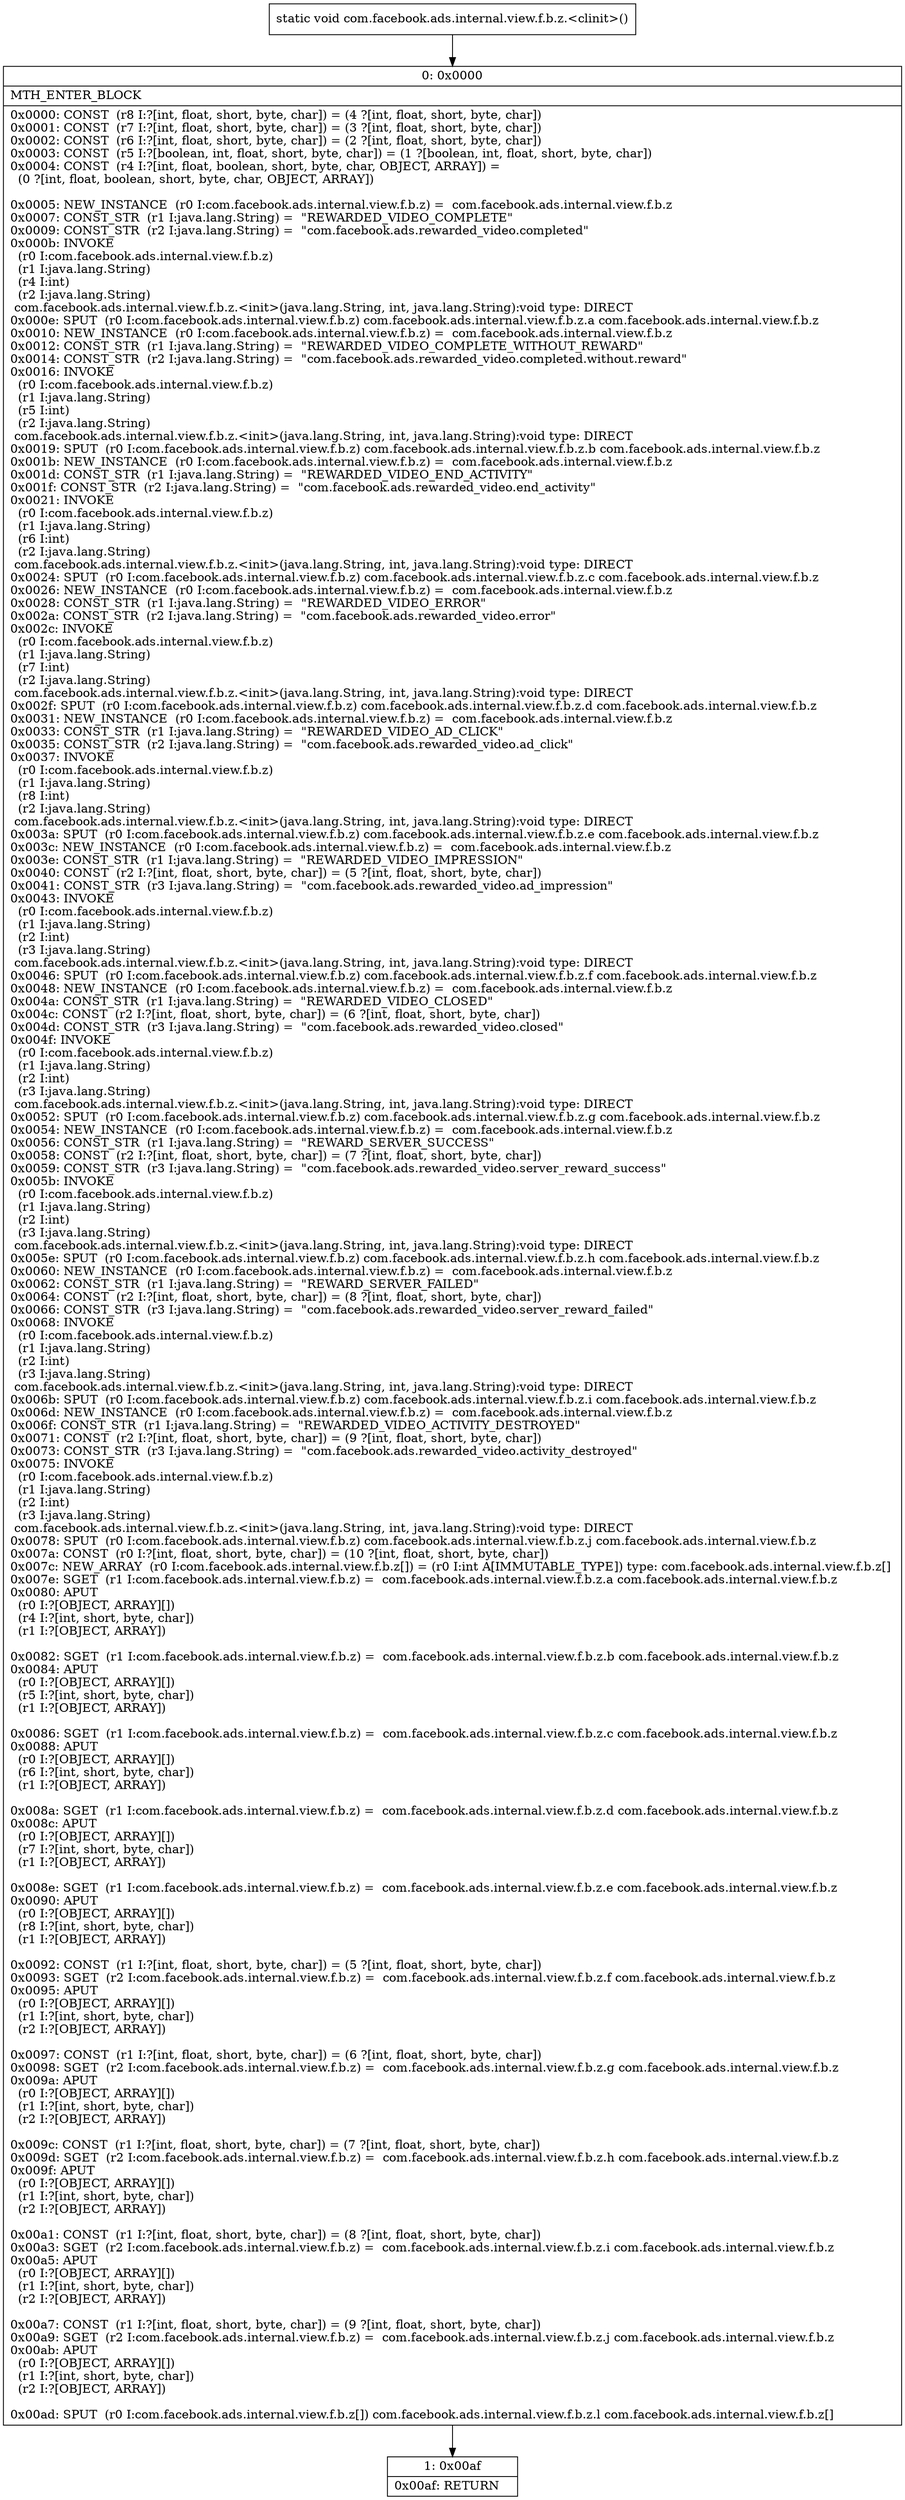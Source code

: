 digraph "CFG forcom.facebook.ads.internal.view.f.b.z.\<clinit\>()V" {
Node_0 [shape=record,label="{0\:\ 0x0000|MTH_ENTER_BLOCK\l|0x0000: CONST  (r8 I:?[int, float, short, byte, char]) = (4 ?[int, float, short, byte, char]) \l0x0001: CONST  (r7 I:?[int, float, short, byte, char]) = (3 ?[int, float, short, byte, char]) \l0x0002: CONST  (r6 I:?[int, float, short, byte, char]) = (2 ?[int, float, short, byte, char]) \l0x0003: CONST  (r5 I:?[boolean, int, float, short, byte, char]) = (1 ?[boolean, int, float, short, byte, char]) \l0x0004: CONST  (r4 I:?[int, float, boolean, short, byte, char, OBJECT, ARRAY]) = \l  (0 ?[int, float, boolean, short, byte, char, OBJECT, ARRAY])\l \l0x0005: NEW_INSTANCE  (r0 I:com.facebook.ads.internal.view.f.b.z) =  com.facebook.ads.internal.view.f.b.z \l0x0007: CONST_STR  (r1 I:java.lang.String) =  \"REWARDED_VIDEO_COMPLETE\" \l0x0009: CONST_STR  (r2 I:java.lang.String) =  \"com.facebook.ads.rewarded_video.completed\" \l0x000b: INVOKE  \l  (r0 I:com.facebook.ads.internal.view.f.b.z)\l  (r1 I:java.lang.String)\l  (r4 I:int)\l  (r2 I:java.lang.String)\l com.facebook.ads.internal.view.f.b.z.\<init\>(java.lang.String, int, java.lang.String):void type: DIRECT \l0x000e: SPUT  (r0 I:com.facebook.ads.internal.view.f.b.z) com.facebook.ads.internal.view.f.b.z.a com.facebook.ads.internal.view.f.b.z \l0x0010: NEW_INSTANCE  (r0 I:com.facebook.ads.internal.view.f.b.z) =  com.facebook.ads.internal.view.f.b.z \l0x0012: CONST_STR  (r1 I:java.lang.String) =  \"REWARDED_VIDEO_COMPLETE_WITHOUT_REWARD\" \l0x0014: CONST_STR  (r2 I:java.lang.String) =  \"com.facebook.ads.rewarded_video.completed.without.reward\" \l0x0016: INVOKE  \l  (r0 I:com.facebook.ads.internal.view.f.b.z)\l  (r1 I:java.lang.String)\l  (r5 I:int)\l  (r2 I:java.lang.String)\l com.facebook.ads.internal.view.f.b.z.\<init\>(java.lang.String, int, java.lang.String):void type: DIRECT \l0x0019: SPUT  (r0 I:com.facebook.ads.internal.view.f.b.z) com.facebook.ads.internal.view.f.b.z.b com.facebook.ads.internal.view.f.b.z \l0x001b: NEW_INSTANCE  (r0 I:com.facebook.ads.internal.view.f.b.z) =  com.facebook.ads.internal.view.f.b.z \l0x001d: CONST_STR  (r1 I:java.lang.String) =  \"REWARDED_VIDEO_END_ACTIVITY\" \l0x001f: CONST_STR  (r2 I:java.lang.String) =  \"com.facebook.ads.rewarded_video.end_activity\" \l0x0021: INVOKE  \l  (r0 I:com.facebook.ads.internal.view.f.b.z)\l  (r1 I:java.lang.String)\l  (r6 I:int)\l  (r2 I:java.lang.String)\l com.facebook.ads.internal.view.f.b.z.\<init\>(java.lang.String, int, java.lang.String):void type: DIRECT \l0x0024: SPUT  (r0 I:com.facebook.ads.internal.view.f.b.z) com.facebook.ads.internal.view.f.b.z.c com.facebook.ads.internal.view.f.b.z \l0x0026: NEW_INSTANCE  (r0 I:com.facebook.ads.internal.view.f.b.z) =  com.facebook.ads.internal.view.f.b.z \l0x0028: CONST_STR  (r1 I:java.lang.String) =  \"REWARDED_VIDEO_ERROR\" \l0x002a: CONST_STR  (r2 I:java.lang.String) =  \"com.facebook.ads.rewarded_video.error\" \l0x002c: INVOKE  \l  (r0 I:com.facebook.ads.internal.view.f.b.z)\l  (r1 I:java.lang.String)\l  (r7 I:int)\l  (r2 I:java.lang.String)\l com.facebook.ads.internal.view.f.b.z.\<init\>(java.lang.String, int, java.lang.String):void type: DIRECT \l0x002f: SPUT  (r0 I:com.facebook.ads.internal.view.f.b.z) com.facebook.ads.internal.view.f.b.z.d com.facebook.ads.internal.view.f.b.z \l0x0031: NEW_INSTANCE  (r0 I:com.facebook.ads.internal.view.f.b.z) =  com.facebook.ads.internal.view.f.b.z \l0x0033: CONST_STR  (r1 I:java.lang.String) =  \"REWARDED_VIDEO_AD_CLICK\" \l0x0035: CONST_STR  (r2 I:java.lang.String) =  \"com.facebook.ads.rewarded_video.ad_click\" \l0x0037: INVOKE  \l  (r0 I:com.facebook.ads.internal.view.f.b.z)\l  (r1 I:java.lang.String)\l  (r8 I:int)\l  (r2 I:java.lang.String)\l com.facebook.ads.internal.view.f.b.z.\<init\>(java.lang.String, int, java.lang.String):void type: DIRECT \l0x003a: SPUT  (r0 I:com.facebook.ads.internal.view.f.b.z) com.facebook.ads.internal.view.f.b.z.e com.facebook.ads.internal.view.f.b.z \l0x003c: NEW_INSTANCE  (r0 I:com.facebook.ads.internal.view.f.b.z) =  com.facebook.ads.internal.view.f.b.z \l0x003e: CONST_STR  (r1 I:java.lang.String) =  \"REWARDED_VIDEO_IMPRESSION\" \l0x0040: CONST  (r2 I:?[int, float, short, byte, char]) = (5 ?[int, float, short, byte, char]) \l0x0041: CONST_STR  (r3 I:java.lang.String) =  \"com.facebook.ads.rewarded_video.ad_impression\" \l0x0043: INVOKE  \l  (r0 I:com.facebook.ads.internal.view.f.b.z)\l  (r1 I:java.lang.String)\l  (r2 I:int)\l  (r3 I:java.lang.String)\l com.facebook.ads.internal.view.f.b.z.\<init\>(java.lang.String, int, java.lang.String):void type: DIRECT \l0x0046: SPUT  (r0 I:com.facebook.ads.internal.view.f.b.z) com.facebook.ads.internal.view.f.b.z.f com.facebook.ads.internal.view.f.b.z \l0x0048: NEW_INSTANCE  (r0 I:com.facebook.ads.internal.view.f.b.z) =  com.facebook.ads.internal.view.f.b.z \l0x004a: CONST_STR  (r1 I:java.lang.String) =  \"REWARDED_VIDEO_CLOSED\" \l0x004c: CONST  (r2 I:?[int, float, short, byte, char]) = (6 ?[int, float, short, byte, char]) \l0x004d: CONST_STR  (r3 I:java.lang.String) =  \"com.facebook.ads.rewarded_video.closed\" \l0x004f: INVOKE  \l  (r0 I:com.facebook.ads.internal.view.f.b.z)\l  (r1 I:java.lang.String)\l  (r2 I:int)\l  (r3 I:java.lang.String)\l com.facebook.ads.internal.view.f.b.z.\<init\>(java.lang.String, int, java.lang.String):void type: DIRECT \l0x0052: SPUT  (r0 I:com.facebook.ads.internal.view.f.b.z) com.facebook.ads.internal.view.f.b.z.g com.facebook.ads.internal.view.f.b.z \l0x0054: NEW_INSTANCE  (r0 I:com.facebook.ads.internal.view.f.b.z) =  com.facebook.ads.internal.view.f.b.z \l0x0056: CONST_STR  (r1 I:java.lang.String) =  \"REWARD_SERVER_SUCCESS\" \l0x0058: CONST  (r2 I:?[int, float, short, byte, char]) = (7 ?[int, float, short, byte, char]) \l0x0059: CONST_STR  (r3 I:java.lang.String) =  \"com.facebook.ads.rewarded_video.server_reward_success\" \l0x005b: INVOKE  \l  (r0 I:com.facebook.ads.internal.view.f.b.z)\l  (r1 I:java.lang.String)\l  (r2 I:int)\l  (r3 I:java.lang.String)\l com.facebook.ads.internal.view.f.b.z.\<init\>(java.lang.String, int, java.lang.String):void type: DIRECT \l0x005e: SPUT  (r0 I:com.facebook.ads.internal.view.f.b.z) com.facebook.ads.internal.view.f.b.z.h com.facebook.ads.internal.view.f.b.z \l0x0060: NEW_INSTANCE  (r0 I:com.facebook.ads.internal.view.f.b.z) =  com.facebook.ads.internal.view.f.b.z \l0x0062: CONST_STR  (r1 I:java.lang.String) =  \"REWARD_SERVER_FAILED\" \l0x0064: CONST  (r2 I:?[int, float, short, byte, char]) = (8 ?[int, float, short, byte, char]) \l0x0066: CONST_STR  (r3 I:java.lang.String) =  \"com.facebook.ads.rewarded_video.server_reward_failed\" \l0x0068: INVOKE  \l  (r0 I:com.facebook.ads.internal.view.f.b.z)\l  (r1 I:java.lang.String)\l  (r2 I:int)\l  (r3 I:java.lang.String)\l com.facebook.ads.internal.view.f.b.z.\<init\>(java.lang.String, int, java.lang.String):void type: DIRECT \l0x006b: SPUT  (r0 I:com.facebook.ads.internal.view.f.b.z) com.facebook.ads.internal.view.f.b.z.i com.facebook.ads.internal.view.f.b.z \l0x006d: NEW_INSTANCE  (r0 I:com.facebook.ads.internal.view.f.b.z) =  com.facebook.ads.internal.view.f.b.z \l0x006f: CONST_STR  (r1 I:java.lang.String) =  \"REWARDED_VIDEO_ACTIVITY_DESTROYED\" \l0x0071: CONST  (r2 I:?[int, float, short, byte, char]) = (9 ?[int, float, short, byte, char]) \l0x0073: CONST_STR  (r3 I:java.lang.String) =  \"com.facebook.ads.rewarded_video.activity_destroyed\" \l0x0075: INVOKE  \l  (r0 I:com.facebook.ads.internal.view.f.b.z)\l  (r1 I:java.lang.String)\l  (r2 I:int)\l  (r3 I:java.lang.String)\l com.facebook.ads.internal.view.f.b.z.\<init\>(java.lang.String, int, java.lang.String):void type: DIRECT \l0x0078: SPUT  (r0 I:com.facebook.ads.internal.view.f.b.z) com.facebook.ads.internal.view.f.b.z.j com.facebook.ads.internal.view.f.b.z \l0x007a: CONST  (r0 I:?[int, float, short, byte, char]) = (10 ?[int, float, short, byte, char]) \l0x007c: NEW_ARRAY  (r0 I:com.facebook.ads.internal.view.f.b.z[]) = (r0 I:int A[IMMUTABLE_TYPE]) type: com.facebook.ads.internal.view.f.b.z[] \l0x007e: SGET  (r1 I:com.facebook.ads.internal.view.f.b.z) =  com.facebook.ads.internal.view.f.b.z.a com.facebook.ads.internal.view.f.b.z \l0x0080: APUT  \l  (r0 I:?[OBJECT, ARRAY][])\l  (r4 I:?[int, short, byte, char])\l  (r1 I:?[OBJECT, ARRAY])\l \l0x0082: SGET  (r1 I:com.facebook.ads.internal.view.f.b.z) =  com.facebook.ads.internal.view.f.b.z.b com.facebook.ads.internal.view.f.b.z \l0x0084: APUT  \l  (r0 I:?[OBJECT, ARRAY][])\l  (r5 I:?[int, short, byte, char])\l  (r1 I:?[OBJECT, ARRAY])\l \l0x0086: SGET  (r1 I:com.facebook.ads.internal.view.f.b.z) =  com.facebook.ads.internal.view.f.b.z.c com.facebook.ads.internal.view.f.b.z \l0x0088: APUT  \l  (r0 I:?[OBJECT, ARRAY][])\l  (r6 I:?[int, short, byte, char])\l  (r1 I:?[OBJECT, ARRAY])\l \l0x008a: SGET  (r1 I:com.facebook.ads.internal.view.f.b.z) =  com.facebook.ads.internal.view.f.b.z.d com.facebook.ads.internal.view.f.b.z \l0x008c: APUT  \l  (r0 I:?[OBJECT, ARRAY][])\l  (r7 I:?[int, short, byte, char])\l  (r1 I:?[OBJECT, ARRAY])\l \l0x008e: SGET  (r1 I:com.facebook.ads.internal.view.f.b.z) =  com.facebook.ads.internal.view.f.b.z.e com.facebook.ads.internal.view.f.b.z \l0x0090: APUT  \l  (r0 I:?[OBJECT, ARRAY][])\l  (r8 I:?[int, short, byte, char])\l  (r1 I:?[OBJECT, ARRAY])\l \l0x0092: CONST  (r1 I:?[int, float, short, byte, char]) = (5 ?[int, float, short, byte, char]) \l0x0093: SGET  (r2 I:com.facebook.ads.internal.view.f.b.z) =  com.facebook.ads.internal.view.f.b.z.f com.facebook.ads.internal.view.f.b.z \l0x0095: APUT  \l  (r0 I:?[OBJECT, ARRAY][])\l  (r1 I:?[int, short, byte, char])\l  (r2 I:?[OBJECT, ARRAY])\l \l0x0097: CONST  (r1 I:?[int, float, short, byte, char]) = (6 ?[int, float, short, byte, char]) \l0x0098: SGET  (r2 I:com.facebook.ads.internal.view.f.b.z) =  com.facebook.ads.internal.view.f.b.z.g com.facebook.ads.internal.view.f.b.z \l0x009a: APUT  \l  (r0 I:?[OBJECT, ARRAY][])\l  (r1 I:?[int, short, byte, char])\l  (r2 I:?[OBJECT, ARRAY])\l \l0x009c: CONST  (r1 I:?[int, float, short, byte, char]) = (7 ?[int, float, short, byte, char]) \l0x009d: SGET  (r2 I:com.facebook.ads.internal.view.f.b.z) =  com.facebook.ads.internal.view.f.b.z.h com.facebook.ads.internal.view.f.b.z \l0x009f: APUT  \l  (r0 I:?[OBJECT, ARRAY][])\l  (r1 I:?[int, short, byte, char])\l  (r2 I:?[OBJECT, ARRAY])\l \l0x00a1: CONST  (r1 I:?[int, float, short, byte, char]) = (8 ?[int, float, short, byte, char]) \l0x00a3: SGET  (r2 I:com.facebook.ads.internal.view.f.b.z) =  com.facebook.ads.internal.view.f.b.z.i com.facebook.ads.internal.view.f.b.z \l0x00a5: APUT  \l  (r0 I:?[OBJECT, ARRAY][])\l  (r1 I:?[int, short, byte, char])\l  (r2 I:?[OBJECT, ARRAY])\l \l0x00a7: CONST  (r1 I:?[int, float, short, byte, char]) = (9 ?[int, float, short, byte, char]) \l0x00a9: SGET  (r2 I:com.facebook.ads.internal.view.f.b.z) =  com.facebook.ads.internal.view.f.b.z.j com.facebook.ads.internal.view.f.b.z \l0x00ab: APUT  \l  (r0 I:?[OBJECT, ARRAY][])\l  (r1 I:?[int, short, byte, char])\l  (r2 I:?[OBJECT, ARRAY])\l \l0x00ad: SPUT  (r0 I:com.facebook.ads.internal.view.f.b.z[]) com.facebook.ads.internal.view.f.b.z.l com.facebook.ads.internal.view.f.b.z[] \l}"];
Node_1 [shape=record,label="{1\:\ 0x00af|0x00af: RETURN   \l}"];
MethodNode[shape=record,label="{static void com.facebook.ads.internal.view.f.b.z.\<clinit\>() }"];
MethodNode -> Node_0;
Node_0 -> Node_1;
}

